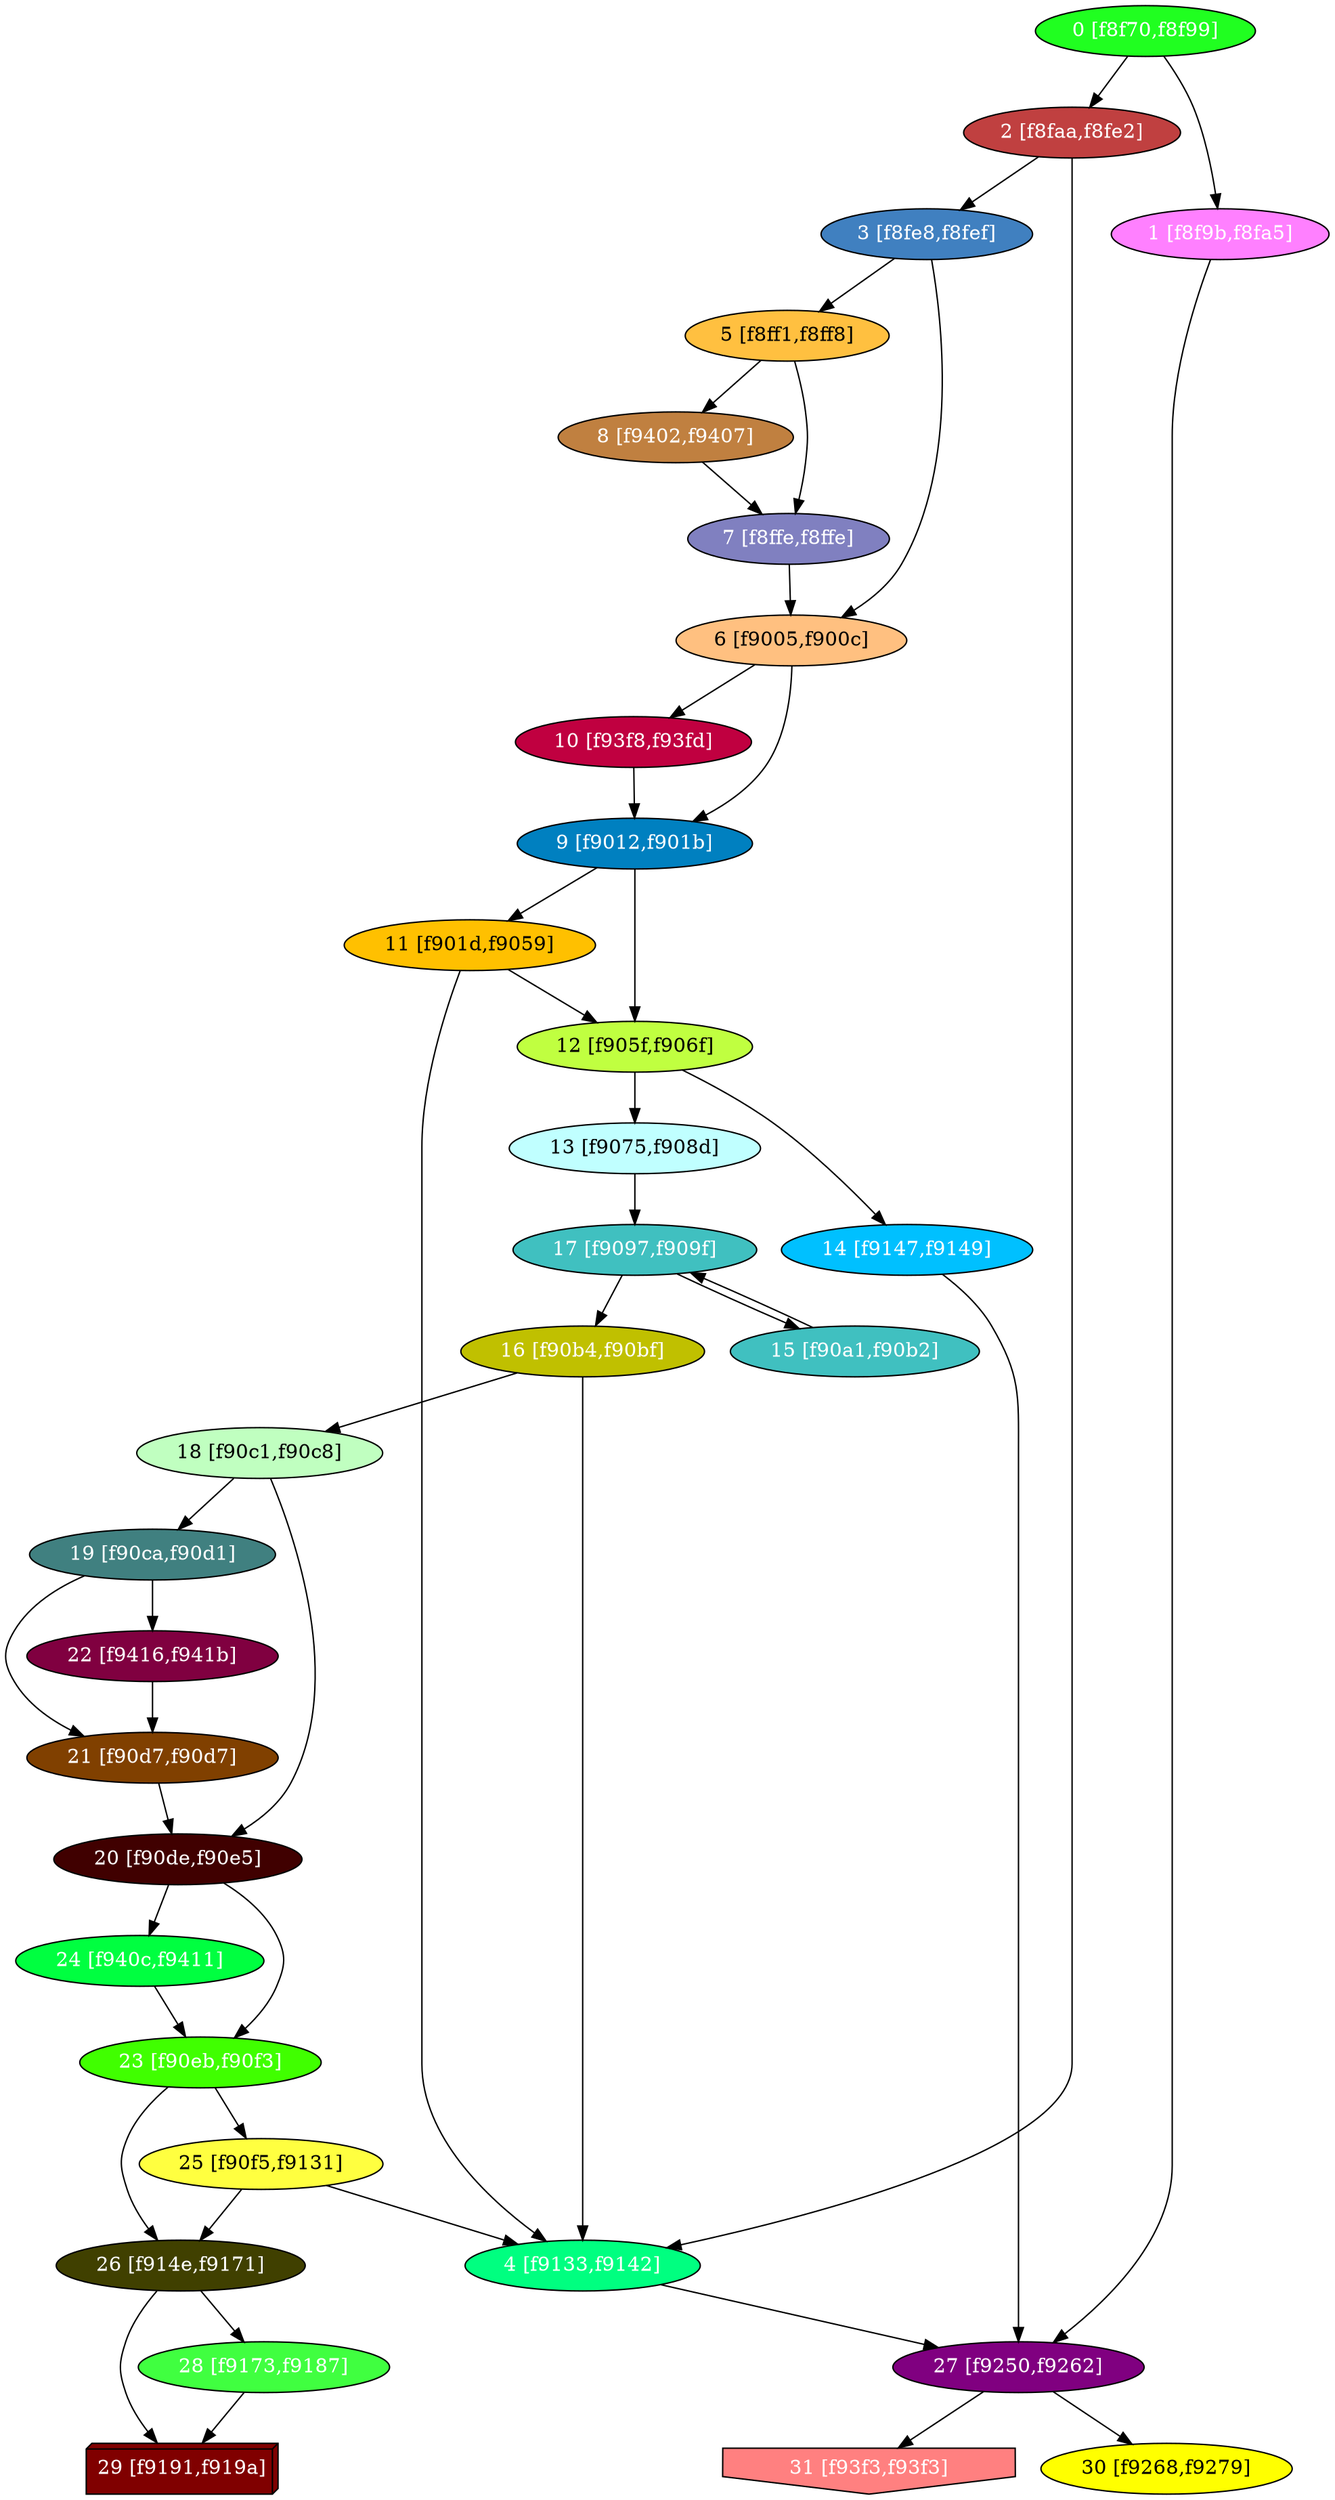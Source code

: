 diGraph libnss3{
	libnss3_0  [style=filled fillcolor="#20FF20" fontcolor="#ffffff" shape=oval label="0 [f8f70,f8f99]"]
	libnss3_1  [style=filled fillcolor="#FF80FF" fontcolor="#ffffff" shape=oval label="1 [f8f9b,f8fa5]"]
	libnss3_2  [style=filled fillcolor="#C04040" fontcolor="#ffffff" shape=oval label="2 [f8faa,f8fe2]"]
	libnss3_3  [style=filled fillcolor="#4080C0" fontcolor="#ffffff" shape=oval label="3 [f8fe8,f8fef]"]
	libnss3_4  [style=filled fillcolor="#00FF80" fontcolor="#ffffff" shape=oval label="4 [f9133,f9142]"]
	libnss3_5  [style=filled fillcolor="#FFC040" fontcolor="#000000" shape=oval label="5 [f8ff1,f8ff8]"]
	libnss3_6  [style=filled fillcolor="#FFC080" fontcolor="#000000" shape=oval label="6 [f9005,f900c]"]
	libnss3_7  [style=filled fillcolor="#8080C0" fontcolor="#ffffff" shape=oval label="7 [f8ffe,f8ffe]"]
	libnss3_8  [style=filled fillcolor="#C08040" fontcolor="#ffffff" shape=oval label="8 [f9402,f9407]"]
	libnss3_9  [style=filled fillcolor="#0080C0" fontcolor="#ffffff" shape=oval label="9 [f9012,f901b]"]
	libnss3_a  [style=filled fillcolor="#C00040" fontcolor="#ffffff" shape=oval label="10 [f93f8,f93fd]"]
	libnss3_b  [style=filled fillcolor="#FFC000" fontcolor="#000000" shape=oval label="11 [f901d,f9059]"]
	libnss3_c  [style=filled fillcolor="#C0FF40" fontcolor="#000000" shape=oval label="12 [f905f,f906f]"]
	libnss3_d  [style=filled fillcolor="#C0FFFF" fontcolor="#000000" shape=oval label="13 [f9075,f908d]"]
	libnss3_e  [style=filled fillcolor="#00C0FF" fontcolor="#ffffff" shape=oval label="14 [f9147,f9149]"]
	libnss3_f  [style=filled fillcolor="#40C0C0" fontcolor="#ffffff" shape=oval label="15 [f90a1,f90b2]"]
	libnss3_10  [style=filled fillcolor="#C0C000" fontcolor="#ffffff" shape=oval label="16 [f90b4,f90bf]"]
	libnss3_11  [style=filled fillcolor="#40C0C0" fontcolor="#ffffff" shape=oval label="17 [f9097,f909f]"]
	libnss3_12  [style=filled fillcolor="#C0FFC0" fontcolor="#000000" shape=oval label="18 [f90c1,f90c8]"]
	libnss3_13  [style=filled fillcolor="#408080" fontcolor="#ffffff" shape=oval label="19 [f90ca,f90d1]"]
	libnss3_14  [style=filled fillcolor="#400000" fontcolor="#ffffff" shape=oval label="20 [f90de,f90e5]"]
	libnss3_15  [style=filled fillcolor="#804000" fontcolor="#ffffff" shape=oval label="21 [f90d7,f90d7]"]
	libnss3_16  [style=filled fillcolor="#800040" fontcolor="#ffffff" shape=oval label="22 [f9416,f941b]"]
	libnss3_17  [style=filled fillcolor="#40FF00" fontcolor="#ffffff" shape=oval label="23 [f90eb,f90f3]"]
	libnss3_18  [style=filled fillcolor="#00FF40" fontcolor="#ffffff" shape=oval label="24 [f940c,f9411]"]
	libnss3_19  [style=filled fillcolor="#FFFF40" fontcolor="#000000" shape=oval label="25 [f90f5,f9131]"]
	libnss3_1a  [style=filled fillcolor="#404000" fontcolor="#ffffff" shape=oval label="26 [f914e,f9171]"]
	libnss3_1b  [style=filled fillcolor="#800080" fontcolor="#ffffff" shape=oval label="27 [f9250,f9262]"]
	libnss3_1c  [style=filled fillcolor="#40FF40" fontcolor="#ffffff" shape=oval label="28 [f9173,f9187]"]
	libnss3_1d  [style=filled fillcolor="#800000" fontcolor="#ffffff" shape=box3d label="29 [f9191,f919a]"]
	libnss3_1e  [style=filled fillcolor="#FFFF00" fontcolor="#000000" shape=oval label="30 [f9268,f9279]"]
	libnss3_1f  [style=filled fillcolor="#FF8080" fontcolor="#ffffff" shape=invhouse label="31 [f93f3,f93f3]"]

	libnss3_0 -> libnss3_1
	libnss3_0 -> libnss3_2
	libnss3_1 -> libnss3_1b
	libnss3_2 -> libnss3_3
	libnss3_2 -> libnss3_4
	libnss3_3 -> libnss3_5
	libnss3_3 -> libnss3_6
	libnss3_4 -> libnss3_1b
	libnss3_5 -> libnss3_7
	libnss3_5 -> libnss3_8
	libnss3_6 -> libnss3_9
	libnss3_6 -> libnss3_a
	libnss3_7 -> libnss3_6
	libnss3_8 -> libnss3_7
	libnss3_9 -> libnss3_b
	libnss3_9 -> libnss3_c
	libnss3_a -> libnss3_9
	libnss3_b -> libnss3_4
	libnss3_b -> libnss3_c
	libnss3_c -> libnss3_d
	libnss3_c -> libnss3_e
	libnss3_d -> libnss3_11
	libnss3_e -> libnss3_1b
	libnss3_f -> libnss3_11
	libnss3_10 -> libnss3_4
	libnss3_10 -> libnss3_12
	libnss3_11 -> libnss3_f
	libnss3_11 -> libnss3_10
	libnss3_12 -> libnss3_13
	libnss3_12 -> libnss3_14
	libnss3_13 -> libnss3_15
	libnss3_13 -> libnss3_16
	libnss3_14 -> libnss3_17
	libnss3_14 -> libnss3_18
	libnss3_15 -> libnss3_14
	libnss3_16 -> libnss3_15
	libnss3_17 -> libnss3_19
	libnss3_17 -> libnss3_1a
	libnss3_18 -> libnss3_17
	libnss3_19 -> libnss3_4
	libnss3_19 -> libnss3_1a
	libnss3_1a -> libnss3_1c
	libnss3_1a -> libnss3_1d
	libnss3_1b -> libnss3_1e
	libnss3_1b -> libnss3_1f
	libnss3_1c -> libnss3_1d
}